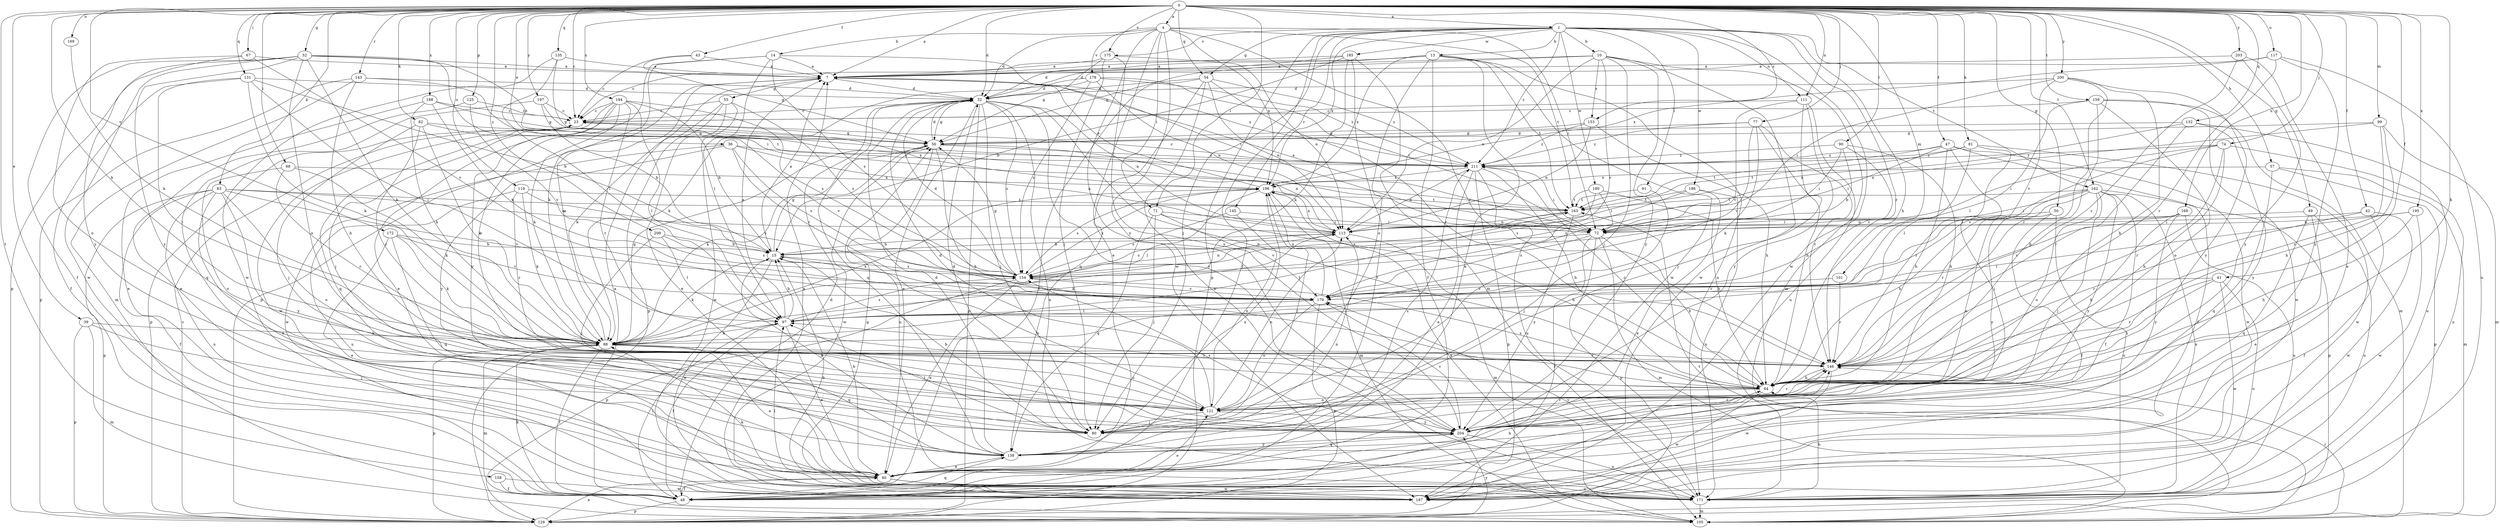 strict digraph  {
0;
1;
4;
7;
10;
13;
14;
15;
23;
32;
36;
39;
40;
41;
42;
43;
47;
48;
49;
50;
52;
54;
55;
56;
57;
64;
67;
68;
71;
72;
74;
77;
80;
81;
82;
83;
88;
90;
91;
97;
99;
101;
105;
111;
113;
117;
119;
121;
125;
129;
131;
132;
135;
138;
143;
145;
146;
153;
154;
158;
159;
162;
163;
168;
169;
171;
172;
175;
178;
179;
180;
185;
186;
187;
188;
194;
195;
196;
197;
200;
203;
204;
209;
211;
0 -> 1  [label=a];
0 -> 4  [label=a];
0 -> 7  [label=a];
0 -> 23  [label=c];
0 -> 32  [label=d];
0 -> 36  [label=e];
0 -> 39  [label=e];
0 -> 41  [label=f];
0 -> 42  [label=f];
0 -> 43  [label=f];
0 -> 47  [label=f];
0 -> 49  [label=g];
0 -> 50  [label=g];
0 -> 52  [label=g];
0 -> 54  [label=g];
0 -> 57  [label=h];
0 -> 64  [label=h];
0 -> 67  [label=i];
0 -> 68  [label=i];
0 -> 71  [label=i];
0 -> 74  [label=j];
0 -> 77  [label=j];
0 -> 81  [label=k];
0 -> 82  [label=k];
0 -> 83  [label=k];
0 -> 88  [label=k];
0 -> 90  [label=l];
0 -> 99  [label=m];
0 -> 101  [label=m];
0 -> 111  [label=n];
0 -> 117  [label=o];
0 -> 119  [label=o];
0 -> 125  [label=p];
0 -> 131  [label=q];
0 -> 132  [label=q];
0 -> 135  [label=q];
0 -> 143  [label=r];
0 -> 153  [label=s];
0 -> 158  [label=t];
0 -> 159  [label=t];
0 -> 162  [label=t];
0 -> 168  [label=u];
0 -> 169  [label=u];
0 -> 172  [label=v];
0 -> 175  [label=v];
0 -> 188  [label=x];
0 -> 194  [label=x];
0 -> 195  [label=x];
0 -> 197  [label=y];
0 -> 200  [label=y];
0 -> 203  [label=y];
0 -> 209  [label=z];
1 -> 10  [label=b];
1 -> 13  [label=b];
1 -> 48  [label=f];
1 -> 54  [label=g];
1 -> 64  [label=h];
1 -> 80  [label=j];
1 -> 91  [label=l];
1 -> 111  [label=n];
1 -> 129  [label=p];
1 -> 145  [label=r];
1 -> 146  [label=r];
1 -> 162  [label=t];
1 -> 175  [label=v];
1 -> 180  [label=w];
1 -> 185  [label=w];
1 -> 186  [label=w];
1 -> 187  [label=w];
1 -> 196  [label=x];
1 -> 211  [label=z];
4 -> 14  [label=b];
4 -> 32  [label=d];
4 -> 40  [label=e];
4 -> 71  [label=i];
4 -> 72  [label=i];
4 -> 146  [label=r];
4 -> 163  [label=t];
4 -> 178  [label=v];
4 -> 187  [label=w];
4 -> 196  [label=x];
4 -> 204  [label=y];
7 -> 32  [label=d];
7 -> 55  [label=g];
7 -> 129  [label=p];
7 -> 211  [label=z];
10 -> 7  [label=a];
10 -> 32  [label=d];
10 -> 80  [label=j];
10 -> 105  [label=m];
10 -> 113  [label=n];
10 -> 153  [label=s];
10 -> 179  [label=v];
10 -> 187  [label=w];
10 -> 204  [label=y];
13 -> 7  [label=a];
13 -> 23  [label=c];
13 -> 40  [label=e];
13 -> 48  [label=f];
13 -> 56  [label=g];
13 -> 121  [label=o];
13 -> 163  [label=t];
13 -> 171  [label=u];
13 -> 187  [label=w];
13 -> 196  [label=x];
14 -> 7  [label=a];
14 -> 72  [label=i];
14 -> 88  [label=k];
14 -> 97  [label=l];
14 -> 121  [label=o];
14 -> 154  [label=s];
15 -> 7  [label=a];
15 -> 56  [label=g];
15 -> 88  [label=k];
15 -> 154  [label=s];
15 -> 187  [label=w];
23 -> 56  [label=g];
23 -> 129  [label=p];
23 -> 138  [label=q];
23 -> 187  [label=w];
23 -> 196  [label=x];
32 -> 23  [label=c];
32 -> 40  [label=e];
32 -> 56  [label=g];
32 -> 64  [label=h];
32 -> 80  [label=j];
32 -> 113  [label=n];
32 -> 129  [label=p];
32 -> 138  [label=q];
32 -> 154  [label=s];
32 -> 171  [label=u];
32 -> 204  [label=y];
36 -> 113  [label=n];
36 -> 154  [label=s];
36 -> 179  [label=v];
36 -> 187  [label=w];
36 -> 204  [label=y];
36 -> 211  [label=z];
39 -> 80  [label=j];
39 -> 88  [label=k];
39 -> 105  [label=m];
39 -> 129  [label=p];
40 -> 15  [label=b];
40 -> 48  [label=f];
40 -> 64  [label=h];
40 -> 171  [label=u];
40 -> 187  [label=w];
41 -> 64  [label=h];
41 -> 146  [label=r];
41 -> 171  [label=u];
41 -> 179  [label=v];
41 -> 187  [label=w];
42 -> 48  [label=f];
42 -> 72  [label=i];
42 -> 146  [label=r];
42 -> 187  [label=w];
43 -> 7  [label=a];
43 -> 23  [label=c];
43 -> 56  [label=g];
47 -> 48  [label=f];
47 -> 64  [label=h];
47 -> 72  [label=i];
47 -> 80  [label=j];
47 -> 163  [label=t];
47 -> 187  [label=w];
47 -> 211  [label=z];
48 -> 7  [label=a];
48 -> 32  [label=d];
48 -> 88  [label=k];
48 -> 97  [label=l];
48 -> 121  [label=o];
48 -> 129  [label=p];
48 -> 138  [label=q];
49 -> 40  [label=e];
49 -> 72  [label=i];
49 -> 138  [label=q];
49 -> 171  [label=u];
50 -> 48  [label=f];
50 -> 72  [label=i];
50 -> 121  [label=o];
50 -> 171  [label=u];
50 -> 204  [label=y];
52 -> 7  [label=a];
52 -> 48  [label=f];
52 -> 72  [label=i];
52 -> 88  [label=k];
52 -> 121  [label=o];
52 -> 129  [label=p];
52 -> 187  [label=w];
52 -> 204  [label=y];
52 -> 211  [label=z];
54 -> 32  [label=d];
54 -> 48  [label=f];
54 -> 113  [label=n];
54 -> 138  [label=q];
54 -> 146  [label=r];
54 -> 171  [label=u];
54 -> 211  [label=z];
55 -> 23  [label=c];
55 -> 40  [label=e];
55 -> 88  [label=k];
55 -> 129  [label=p];
55 -> 154  [label=s];
55 -> 187  [label=w];
56 -> 32  [label=d];
56 -> 64  [label=h];
56 -> 88  [label=k];
56 -> 113  [label=n];
56 -> 171  [label=u];
56 -> 187  [label=w];
56 -> 211  [label=z];
57 -> 105  [label=m];
57 -> 129  [label=p];
57 -> 138  [label=q];
57 -> 196  [label=x];
64 -> 97  [label=l];
64 -> 121  [label=o];
64 -> 154  [label=s];
64 -> 187  [label=w];
64 -> 211  [label=z];
67 -> 7  [label=a];
67 -> 121  [label=o];
67 -> 179  [label=v];
67 -> 204  [label=y];
68 -> 88  [label=k];
68 -> 121  [label=o];
68 -> 146  [label=r];
68 -> 196  [label=x];
71 -> 64  [label=h];
71 -> 72  [label=i];
71 -> 80  [label=j];
71 -> 138  [label=q];
71 -> 179  [label=v];
72 -> 7  [label=a];
72 -> 15  [label=b];
72 -> 48  [label=f];
72 -> 64  [label=h];
72 -> 105  [label=m];
72 -> 129  [label=p];
72 -> 154  [label=s];
74 -> 64  [label=h];
74 -> 72  [label=i];
74 -> 146  [label=r];
74 -> 171  [label=u];
74 -> 179  [label=v];
74 -> 211  [label=z];
77 -> 56  [label=g];
77 -> 64  [label=h];
77 -> 88  [label=k];
77 -> 146  [label=r];
77 -> 179  [label=v];
77 -> 211  [label=z];
80 -> 15  [label=b];
80 -> 32  [label=d];
80 -> 97  [label=l];
80 -> 146  [label=r];
81 -> 97  [label=l];
81 -> 146  [label=r];
81 -> 163  [label=t];
81 -> 187  [label=w];
81 -> 211  [label=z];
82 -> 56  [label=g];
82 -> 80  [label=j];
82 -> 88  [label=k];
82 -> 146  [label=r];
82 -> 179  [label=v];
83 -> 40  [label=e];
83 -> 48  [label=f];
83 -> 113  [label=n];
83 -> 121  [label=o];
83 -> 129  [label=p];
83 -> 163  [label=t];
83 -> 171  [label=u];
83 -> 179  [label=v];
83 -> 204  [label=y];
88 -> 7  [label=a];
88 -> 40  [label=e];
88 -> 48  [label=f];
88 -> 56  [label=g];
88 -> 105  [label=m];
88 -> 121  [label=o];
88 -> 129  [label=p];
88 -> 138  [label=q];
88 -> 146  [label=r];
88 -> 163  [label=t];
88 -> 196  [label=x];
90 -> 15  [label=b];
90 -> 64  [label=h];
90 -> 72  [label=i];
90 -> 179  [label=v];
90 -> 211  [label=z];
91 -> 80  [label=j];
91 -> 163  [label=t];
97 -> 7  [label=a];
97 -> 15  [label=b];
97 -> 40  [label=e];
97 -> 48  [label=f];
97 -> 88  [label=k];
97 -> 154  [label=s];
99 -> 56  [label=g];
99 -> 64  [label=h];
99 -> 105  [label=m];
99 -> 113  [label=n];
99 -> 146  [label=r];
101 -> 146  [label=r];
101 -> 179  [label=v];
105 -> 146  [label=r];
105 -> 163  [label=t];
105 -> 196  [label=x];
111 -> 23  [label=c];
111 -> 80  [label=j];
111 -> 171  [label=u];
111 -> 179  [label=v];
111 -> 204  [label=y];
113 -> 15  [label=b];
113 -> 88  [label=k];
113 -> 105  [label=m];
113 -> 154  [label=s];
113 -> 196  [label=x];
117 -> 7  [label=a];
117 -> 146  [label=r];
117 -> 171  [label=u];
117 -> 196  [label=x];
117 -> 204  [label=y];
119 -> 88  [label=k];
119 -> 146  [label=r];
119 -> 154  [label=s];
119 -> 163  [label=t];
119 -> 171  [label=u];
121 -> 15  [label=b];
121 -> 32  [label=d];
121 -> 80  [label=j];
121 -> 113  [label=n];
121 -> 146  [label=r];
121 -> 204  [label=y];
125 -> 23  [label=c];
125 -> 40  [label=e];
125 -> 179  [label=v];
129 -> 23  [label=c];
129 -> 40  [label=e];
129 -> 204  [label=y];
131 -> 15  [label=b];
131 -> 32  [label=d];
131 -> 48  [label=f];
131 -> 88  [label=k];
131 -> 97  [label=l];
131 -> 146  [label=r];
132 -> 56  [label=g];
132 -> 113  [label=n];
132 -> 146  [label=r];
132 -> 171  [label=u];
132 -> 204  [label=y];
135 -> 7  [label=a];
135 -> 72  [label=i];
135 -> 97  [label=l];
135 -> 187  [label=w];
138 -> 15  [label=b];
138 -> 32  [label=d];
138 -> 40  [label=e];
138 -> 113  [label=n];
138 -> 196  [label=x];
138 -> 204  [label=y];
138 -> 211  [label=z];
143 -> 32  [label=d];
143 -> 64  [label=h];
143 -> 105  [label=m];
143 -> 129  [label=p];
143 -> 163  [label=t];
145 -> 72  [label=i];
145 -> 121  [label=o];
145 -> 154  [label=s];
146 -> 64  [label=h];
146 -> 187  [label=w];
153 -> 56  [label=g];
153 -> 64  [label=h];
153 -> 113  [label=n];
153 -> 211  [label=z];
154 -> 32  [label=d];
154 -> 40  [label=e];
154 -> 56  [label=g];
154 -> 113  [label=n];
154 -> 129  [label=p];
154 -> 179  [label=v];
154 -> 196  [label=x];
158 -> 48  [label=f];
158 -> 187  [label=w];
159 -> 23  [label=c];
159 -> 64  [label=h];
159 -> 97  [label=l];
159 -> 105  [label=m];
159 -> 121  [label=o];
159 -> 187  [label=w];
162 -> 48  [label=f];
162 -> 64  [label=h];
162 -> 72  [label=i];
162 -> 80  [label=j];
162 -> 121  [label=o];
162 -> 129  [label=p];
162 -> 146  [label=r];
162 -> 163  [label=t];
162 -> 171  [label=u];
162 -> 204  [label=y];
163 -> 113  [label=n];
163 -> 154  [label=s];
163 -> 204  [label=y];
168 -> 64  [label=h];
168 -> 113  [label=n];
168 -> 171  [label=u];
168 -> 179  [label=v];
168 -> 204  [label=y];
169 -> 88  [label=k];
171 -> 15  [label=b];
171 -> 56  [label=g];
171 -> 64  [label=h];
171 -> 88  [label=k];
171 -> 97  [label=l];
171 -> 105  [label=m];
171 -> 179  [label=v];
172 -> 15  [label=b];
172 -> 40  [label=e];
172 -> 88  [label=k];
172 -> 138  [label=q];
172 -> 179  [label=v];
175 -> 7  [label=a];
175 -> 56  [label=g];
175 -> 80  [label=j];
175 -> 113  [label=n];
175 -> 204  [label=y];
178 -> 32  [label=d];
178 -> 72  [label=i];
178 -> 88  [label=k];
178 -> 113  [label=n];
178 -> 154  [label=s];
178 -> 211  [label=z];
179 -> 97  [label=l];
179 -> 121  [label=o];
179 -> 129  [label=p];
179 -> 196  [label=x];
180 -> 64  [label=h];
180 -> 72  [label=i];
180 -> 154  [label=s];
180 -> 163  [label=t];
185 -> 7  [label=a];
185 -> 15  [label=b];
185 -> 32  [label=d];
185 -> 48  [label=f];
185 -> 88  [label=k];
185 -> 105  [label=m];
186 -> 40  [label=e];
186 -> 154  [label=s];
186 -> 163  [label=t];
186 -> 171  [label=u];
187 -> 7  [label=a];
188 -> 23  [label=c];
188 -> 40  [label=e];
188 -> 56  [label=g];
188 -> 88  [label=k];
188 -> 179  [label=v];
194 -> 15  [label=b];
194 -> 23  [label=c];
194 -> 40  [label=e];
194 -> 80  [label=j];
194 -> 88  [label=k];
194 -> 97  [label=l];
194 -> 146  [label=r];
194 -> 154  [label=s];
194 -> 204  [label=y];
195 -> 64  [label=h];
195 -> 97  [label=l];
195 -> 113  [label=n];
195 -> 187  [label=w];
196 -> 7  [label=a];
196 -> 80  [label=j];
196 -> 97  [label=l];
196 -> 105  [label=m];
196 -> 154  [label=s];
196 -> 163  [label=t];
197 -> 15  [label=b];
197 -> 23  [label=c];
197 -> 56  [label=g];
197 -> 138  [label=q];
200 -> 32  [label=d];
200 -> 64  [label=h];
200 -> 72  [label=i];
200 -> 146  [label=r];
200 -> 179  [label=v];
200 -> 204  [label=y];
203 -> 7  [label=a];
203 -> 40  [label=e];
203 -> 146  [label=r];
203 -> 204  [label=y];
204 -> 138  [label=q];
204 -> 146  [label=r];
204 -> 154  [label=s];
204 -> 171  [label=u];
204 -> 179  [label=v];
209 -> 15  [label=b];
209 -> 80  [label=j];
209 -> 97  [label=l];
209 -> 154  [label=s];
211 -> 23  [label=c];
211 -> 40  [label=e];
211 -> 64  [label=h];
211 -> 72  [label=i];
211 -> 113  [label=n];
211 -> 129  [label=p];
211 -> 171  [label=u];
211 -> 196  [label=x];
}
